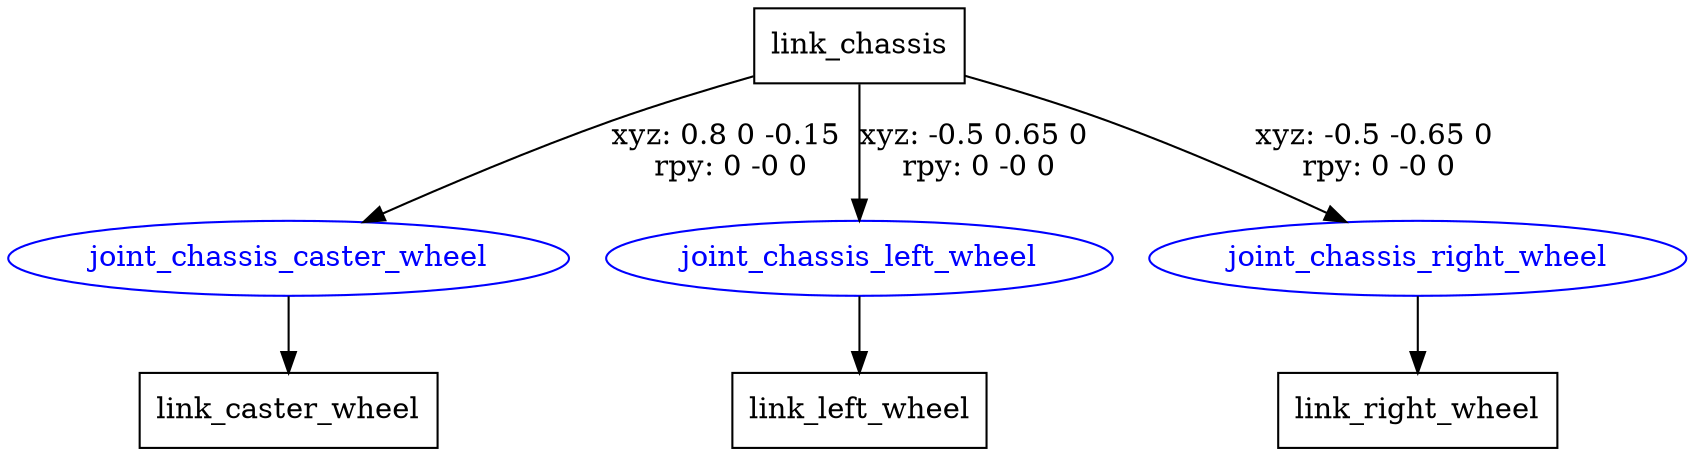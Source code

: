 digraph G {
node [shape=box];
"link_chassis" [label="link_chassis"];
"link_caster_wheel" [label="link_caster_wheel"];
"link_left_wheel" [label="link_left_wheel"];
"link_right_wheel" [label="link_right_wheel"];
node [shape=ellipse, color=blue, fontcolor=blue];
"link_chassis" -> "joint_chassis_caster_wheel" [label="xyz: 0.8 0 -0.15 \nrpy: 0 -0 0"]
"joint_chassis_caster_wheel" -> "link_caster_wheel"
"link_chassis" -> "joint_chassis_left_wheel" [label="xyz: -0.5 0.65 0 \nrpy: 0 -0 0"]
"joint_chassis_left_wheel" -> "link_left_wheel"
"link_chassis" -> "joint_chassis_right_wheel" [label="xyz: -0.5 -0.65 0 \nrpy: 0 -0 0"]
"joint_chassis_right_wheel" -> "link_right_wheel"
}
